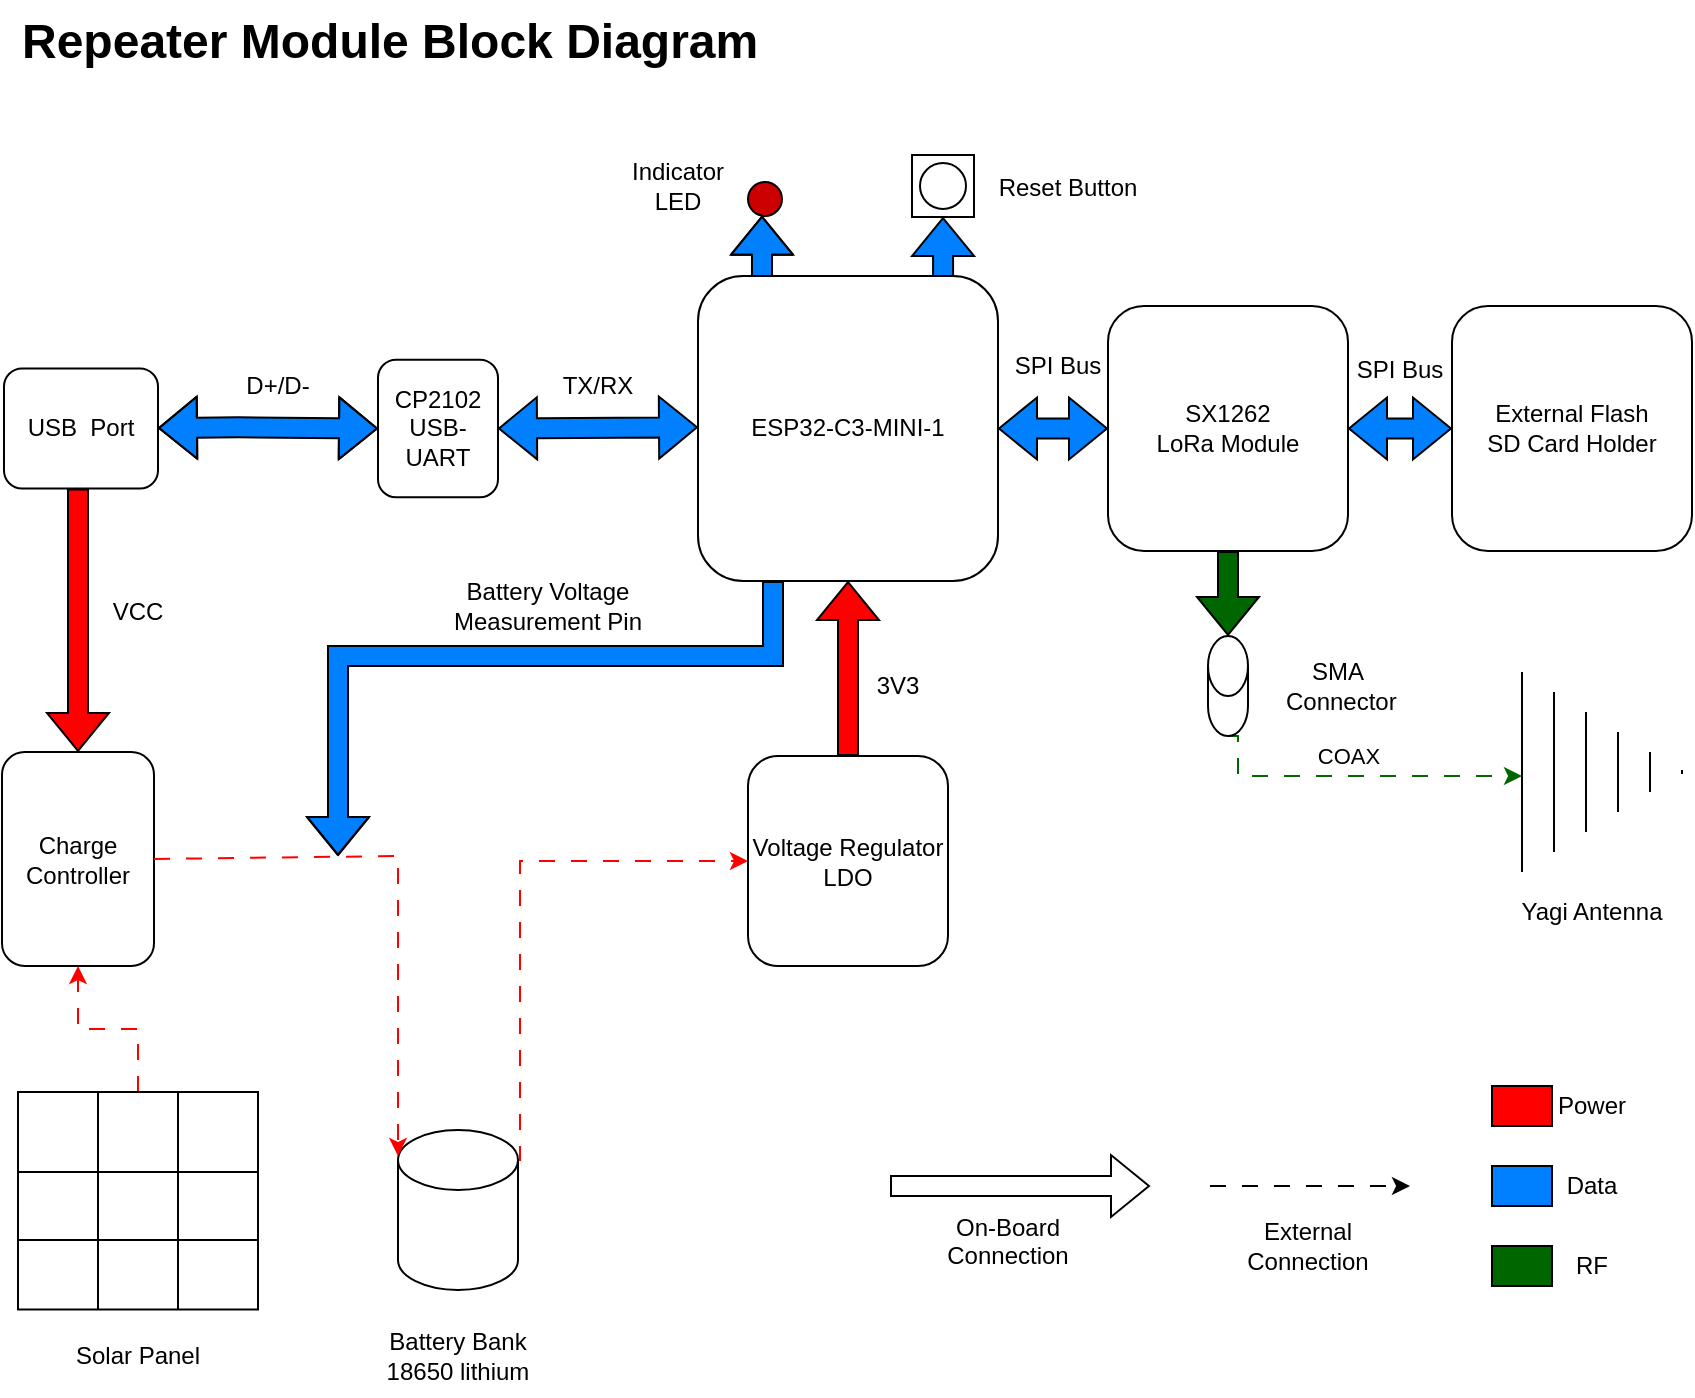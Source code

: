 <mxfile version="24.7.12">
  <diagram name="Page-1" id="bAWNuwk2mVDMqg9bGHkL">
    <mxGraphModel dx="1060" dy="667" grid="0" gridSize="10" guides="1" tooltips="1" connect="1" arrows="1" fold="1" page="1" pageScale="1" pageWidth="850" pageHeight="1100" math="0" shadow="0">
      <root>
        <mxCell id="0" />
        <mxCell id="1" parent="0" />
        <mxCell id="Ar0c8oPVUMQDSsYsdo-V-5" value="USB &amp;nbsp;Port" style="rounded=1;whiteSpace=wrap;html=1;" vertex="1" parent="1">
          <mxGeometry x="3" y="256.25" width="77" height="60" as="geometry" />
        </mxCell>
        <mxCell id="Ar0c8oPVUMQDSsYsdo-V-7" value="CP2102&lt;div&gt;USB-UART&lt;/div&gt;" style="rounded=1;whiteSpace=wrap;html=1;" vertex="1" parent="1">
          <mxGeometry x="190" y="251.88" width="60" height="68.75" as="geometry" />
        </mxCell>
        <mxCell id="Ar0c8oPVUMQDSsYsdo-V-61" style="edgeStyle=orthogonalEdgeStyle;rounded=0;orthogonalLoop=1;jettySize=auto;html=1;exitX=0.25;exitY=1;exitDx=0;exitDy=0;shape=flexArrow;strokeColor=#000000;fillColor=#007FFF;" edge="1" parent="1" source="Ar0c8oPVUMQDSsYsdo-V-8">
          <mxGeometry relative="1" as="geometry">
            <mxPoint x="170" y="500" as="targetPoint" />
            <mxPoint x="387.5" y="380" as="sourcePoint" />
            <Array as="points">
              <mxPoint x="388" y="400" />
              <mxPoint x="170" y="400" />
            </Array>
          </mxGeometry>
        </mxCell>
        <mxCell id="Ar0c8oPVUMQDSsYsdo-V-99" style="edgeStyle=orthogonalEdgeStyle;rounded=0;orthogonalLoop=1;jettySize=auto;html=1;exitX=0.25;exitY=0;exitDx=0;exitDy=0;shape=flexArrow;fillColor=#007FFF;" edge="1" parent="1" source="Ar0c8oPVUMQDSsYsdo-V-8" target="Ar0c8oPVUMQDSsYsdo-V-97">
          <mxGeometry relative="1" as="geometry">
            <Array as="points">
              <mxPoint x="382" y="210" />
            </Array>
          </mxGeometry>
        </mxCell>
        <mxCell id="Ar0c8oPVUMQDSsYsdo-V-102" style="edgeStyle=orthogonalEdgeStyle;rounded=0;orthogonalLoop=1;jettySize=auto;html=1;exitX=0.817;exitY=0.007;exitDx=0;exitDy=0;entryX=0.5;entryY=1;entryDx=0;entryDy=0;shape=flexArrow;exitPerimeter=0;fillColor=#007FFF;" edge="1" parent="1" source="Ar0c8oPVUMQDSsYsdo-V-8" target="Ar0c8oPVUMQDSsYsdo-V-100">
          <mxGeometry relative="1" as="geometry" />
        </mxCell>
        <mxCell id="Ar0c8oPVUMQDSsYsdo-V-8" value="ESP32-C3-MINI-1" style="rounded=1;whiteSpace=wrap;html=1;" vertex="1" parent="1">
          <mxGeometry x="350" y="210" width="150" height="152.5" as="geometry" />
        </mxCell>
        <mxCell id="Ar0c8oPVUMQDSsYsdo-V-9" value="External Flash&lt;div&gt;SD Card Holder&lt;/div&gt;" style="rounded=1;whiteSpace=wrap;html=1;" vertex="1" parent="1">
          <mxGeometry x="727" y="225" width="120" height="122.5" as="geometry" />
        </mxCell>
        <mxCell id="Ar0c8oPVUMQDSsYsdo-V-10" value="SX1262&lt;div&gt;LoRa Module&lt;/div&gt;" style="rounded=1;whiteSpace=wrap;html=1;" vertex="1" parent="1">
          <mxGeometry x="555" y="225" width="120" height="122.5" as="geometry" />
        </mxCell>
        <mxCell id="Ar0c8oPVUMQDSsYsdo-V-105" style="edgeStyle=orthogonalEdgeStyle;rounded=0;orthogonalLoop=1;jettySize=auto;html=1;exitX=1;exitY=0;exitDx=0;exitDy=15;exitPerimeter=0;entryX=0;entryY=0.5;entryDx=0;entryDy=0;dashed=1;dashPattern=8 8;strokeColor=#FF0000;" edge="1" parent="1" source="Ar0c8oPVUMQDSsYsdo-V-11" target="Ar0c8oPVUMQDSsYsdo-V-21">
          <mxGeometry relative="1" as="geometry">
            <mxPoint x="259.957" y="530.435" as="targetPoint" />
            <Array as="points">
              <mxPoint x="261" y="652" />
              <mxPoint x="261" y="502" />
            </Array>
          </mxGeometry>
        </mxCell>
        <mxCell id="Ar0c8oPVUMQDSsYsdo-V-11" value="" style="shape=cylinder3;whiteSpace=wrap;html=1;boundedLbl=1;backgroundOutline=1;size=15;" vertex="1" parent="1">
          <mxGeometry x="200" y="637" width="60" height="80" as="geometry" />
        </mxCell>
        <mxCell id="Ar0c8oPVUMQDSsYsdo-V-13" value="Charge Controller" style="rounded=1;whiteSpace=wrap;html=1;" vertex="1" parent="1">
          <mxGeometry x="2" y="448" width="76" height="107" as="geometry" />
        </mxCell>
        <mxCell id="Ar0c8oPVUMQDSsYsdo-V-14" value="" style="shape=flexArrow;endArrow=classic;startArrow=classic;html=1;rounded=0;entryX=0;entryY=0.5;entryDx=0;entryDy=0;fillColor=#007FFF;" edge="1" parent="1" target="Ar0c8oPVUMQDSsYsdo-V-7">
          <mxGeometry width="100" height="100" relative="1" as="geometry">
            <mxPoint x="80" y="286" as="sourcePoint" />
            <mxPoint x="180" y="285.66" as="targetPoint" />
            <Array as="points">
              <mxPoint x="120" y="285.66" />
            </Array>
          </mxGeometry>
        </mxCell>
        <mxCell id="Ar0c8oPVUMQDSsYsdo-V-16" value="" style="shape=flexArrow;endArrow=classic;startArrow=classic;html=1;rounded=0;exitX=1;exitY=0.5;exitDx=0;exitDy=0;fillColor=#007FFF;" edge="1" parent="1" source="Ar0c8oPVUMQDSsYsdo-V-7">
          <mxGeometry width="100" height="100" relative="1" as="geometry">
            <mxPoint x="260" y="286" as="sourcePoint" />
            <mxPoint x="350" y="285.66" as="targetPoint" />
          </mxGeometry>
        </mxCell>
        <mxCell id="Ar0c8oPVUMQDSsYsdo-V-17" value="D+/D-" style="text;html=1;align=center;verticalAlign=middle;whiteSpace=wrap;rounded=0;" vertex="1" parent="1">
          <mxGeometry x="110" y="250" width="60" height="30" as="geometry" />
        </mxCell>
        <mxCell id="Ar0c8oPVUMQDSsYsdo-V-18" value="TX/RX" style="text;html=1;align=center;verticalAlign=middle;whiteSpace=wrap;rounded=0;" vertex="1" parent="1">
          <mxGeometry x="270" y="250" width="60" height="30" as="geometry" />
        </mxCell>
        <mxCell id="Ar0c8oPVUMQDSsYsdo-V-19" value="" style="shape=flexArrow;endArrow=classic;html=1;rounded=0;entryX=0.5;entryY=0;entryDx=0;entryDy=0;fillColor=#FF0000;" edge="1" parent="1" target="Ar0c8oPVUMQDSsYsdo-V-13">
          <mxGeometry width="50" height="50" relative="1" as="geometry">
            <mxPoint x="40" y="316.25" as="sourcePoint" />
            <mxPoint x="20" y="426.25" as="targetPoint" />
          </mxGeometry>
        </mxCell>
        <mxCell id="Ar0c8oPVUMQDSsYsdo-V-20" value="VCC" style="text;html=1;align=center;verticalAlign=middle;whiteSpace=wrap;rounded=0;" vertex="1" parent="1">
          <mxGeometry x="40" y="362.5" width="60" height="30" as="geometry" />
        </mxCell>
        <mxCell id="Ar0c8oPVUMQDSsYsdo-V-29" style="edgeStyle=orthogonalEdgeStyle;rounded=0;orthogonalLoop=1;jettySize=auto;html=1;exitX=0.5;exitY=0;exitDx=0;exitDy=0;entryX=0.5;entryY=1;entryDx=0;entryDy=0;shape=flexArrow;fillColor=#FF0000;" edge="1" parent="1" source="Ar0c8oPVUMQDSsYsdo-V-21" target="Ar0c8oPVUMQDSsYsdo-V-8">
          <mxGeometry relative="1" as="geometry" />
        </mxCell>
        <mxCell id="Ar0c8oPVUMQDSsYsdo-V-21" value="Voltage Regulator&lt;div&gt;LDO&lt;/div&gt;" style="rounded=1;whiteSpace=wrap;html=1;" vertex="1" parent="1">
          <mxGeometry x="375" y="450" width="100" height="105" as="geometry" />
        </mxCell>
        <mxCell id="Ar0c8oPVUMQDSsYsdo-V-30" value="3V3" style="text;html=1;align=center;verticalAlign=middle;whiteSpace=wrap;rounded=0;" vertex="1" parent="1">
          <mxGeometry x="420" y="400" width="60" height="30" as="geometry" />
        </mxCell>
        <mxCell id="Ar0c8oPVUMQDSsYsdo-V-34" value="SPI Bus" style="text;html=1;align=center;verticalAlign=middle;whiteSpace=wrap;rounded=0;" vertex="1" parent="1">
          <mxGeometry x="500" y="240" width="60" height="30" as="geometry" />
        </mxCell>
        <mxCell id="Ar0c8oPVUMQDSsYsdo-V-35" value="SPI Bus" style="text;html=1;align=center;verticalAlign=middle;whiteSpace=wrap;rounded=0;" vertex="1" parent="1">
          <mxGeometry x="671" y="242" width="60" height="30" as="geometry" />
        </mxCell>
        <mxCell id="Ar0c8oPVUMQDSsYsdo-V-36" value="&lt;h1 style=&quot;margin-top: 0px;&quot;&gt;Repeater Module Block Diagram&lt;/h1&gt;" style="text;html=1;whiteSpace=wrap;overflow=hidden;rounded=0;" vertex="1" parent="1">
          <mxGeometry x="10" y="72" width="480" height="50" as="geometry" />
        </mxCell>
        <mxCell id="Ar0c8oPVUMQDSsYsdo-V-38" value="Battery Bank&lt;div&gt;18650 lithium&lt;/div&gt;" style="text;html=1;align=center;verticalAlign=middle;whiteSpace=wrap;rounded=0;" vertex="1" parent="1">
          <mxGeometry x="170" y="730" width="120" height="40" as="geometry" />
        </mxCell>
        <mxCell id="Ar0c8oPVUMQDSsYsdo-V-57" style="edgeStyle=orthogonalEdgeStyle;rounded=0;orthogonalLoop=1;jettySize=auto;html=1;exitX=0.5;exitY=0;exitDx=0;exitDy=0;entryX=0.5;entryY=1;entryDx=0;entryDy=0;dashed=1;dashPattern=8 8;strokeColor=#FF0000;" edge="1" parent="1" source="Ar0c8oPVUMQDSsYsdo-V-40" target="Ar0c8oPVUMQDSsYsdo-V-13">
          <mxGeometry relative="1" as="geometry" />
        </mxCell>
        <mxCell id="Ar0c8oPVUMQDSsYsdo-V-40" value="" style="shape=table;startSize=0;container=1;collapsible=0;childLayout=tableLayout;fontSize=16;" vertex="1" parent="1">
          <mxGeometry x="10" y="618" width="120" height="108.8" as="geometry" />
        </mxCell>
        <mxCell id="Ar0c8oPVUMQDSsYsdo-V-41" value="" style="shape=tableRow;horizontal=0;startSize=0;swimlaneHead=0;swimlaneBody=0;strokeColor=inherit;top=0;left=0;bottom=0;right=0;collapsible=0;dropTarget=0;fillColor=none;points=[[0,0.5],[1,0.5]];portConstraint=eastwest;fontSize=16;" vertex="1" parent="Ar0c8oPVUMQDSsYsdo-V-40">
          <mxGeometry width="120" height="40" as="geometry" />
        </mxCell>
        <mxCell id="Ar0c8oPVUMQDSsYsdo-V-42" value="" style="shape=partialRectangle;html=1;whiteSpace=wrap;connectable=0;strokeColor=inherit;overflow=hidden;fillColor=none;top=0;left=0;bottom=0;right=0;pointerEvents=1;fontSize=16;" vertex="1" parent="Ar0c8oPVUMQDSsYsdo-V-41">
          <mxGeometry width="40" height="40" as="geometry">
            <mxRectangle width="40" height="40" as="alternateBounds" />
          </mxGeometry>
        </mxCell>
        <mxCell id="Ar0c8oPVUMQDSsYsdo-V-43" value="" style="shape=partialRectangle;html=1;whiteSpace=wrap;connectable=0;strokeColor=inherit;overflow=hidden;fillColor=none;top=0;left=0;bottom=0;right=0;pointerEvents=1;fontSize=16;" vertex="1" parent="Ar0c8oPVUMQDSsYsdo-V-41">
          <mxGeometry x="40" width="40" height="40" as="geometry">
            <mxRectangle width="40" height="40" as="alternateBounds" />
          </mxGeometry>
        </mxCell>
        <mxCell id="Ar0c8oPVUMQDSsYsdo-V-44" value="" style="shape=partialRectangle;html=1;whiteSpace=wrap;connectable=0;strokeColor=inherit;overflow=hidden;fillColor=none;top=0;left=0;bottom=0;right=0;pointerEvents=1;fontSize=16;" vertex="1" parent="Ar0c8oPVUMQDSsYsdo-V-41">
          <mxGeometry x="80" width="40" height="40" as="geometry">
            <mxRectangle width="40" height="40" as="alternateBounds" />
          </mxGeometry>
        </mxCell>
        <mxCell id="Ar0c8oPVUMQDSsYsdo-V-45" value="" style="shape=tableRow;horizontal=0;startSize=0;swimlaneHead=0;swimlaneBody=0;strokeColor=inherit;top=0;left=0;bottom=0;right=0;collapsible=0;dropTarget=0;fillColor=none;points=[[0,0.5],[1,0.5]];portConstraint=eastwest;fontSize=16;" vertex="1" parent="Ar0c8oPVUMQDSsYsdo-V-40">
          <mxGeometry y="40" width="120" height="34" as="geometry" />
        </mxCell>
        <mxCell id="Ar0c8oPVUMQDSsYsdo-V-46" value="" style="shape=partialRectangle;html=1;whiteSpace=wrap;connectable=0;strokeColor=inherit;overflow=hidden;fillColor=none;top=0;left=0;bottom=0;right=0;pointerEvents=1;fontSize=16;" vertex="1" parent="Ar0c8oPVUMQDSsYsdo-V-45">
          <mxGeometry width="40" height="34" as="geometry">
            <mxRectangle width="40" height="34" as="alternateBounds" />
          </mxGeometry>
        </mxCell>
        <mxCell id="Ar0c8oPVUMQDSsYsdo-V-47" value="" style="shape=partialRectangle;html=1;whiteSpace=wrap;connectable=0;strokeColor=inherit;overflow=hidden;fillColor=none;top=0;left=0;bottom=0;right=0;pointerEvents=1;fontSize=16;" vertex="1" parent="Ar0c8oPVUMQDSsYsdo-V-45">
          <mxGeometry x="40" width="40" height="34" as="geometry">
            <mxRectangle width="40" height="34" as="alternateBounds" />
          </mxGeometry>
        </mxCell>
        <mxCell id="Ar0c8oPVUMQDSsYsdo-V-48" value="" style="shape=partialRectangle;html=1;whiteSpace=wrap;connectable=0;strokeColor=inherit;overflow=hidden;fillColor=none;top=0;left=0;bottom=0;right=0;pointerEvents=1;fontSize=16;" vertex="1" parent="Ar0c8oPVUMQDSsYsdo-V-45">
          <mxGeometry x="80" width="40" height="34" as="geometry">
            <mxRectangle width="40" height="34" as="alternateBounds" />
          </mxGeometry>
        </mxCell>
        <mxCell id="Ar0c8oPVUMQDSsYsdo-V-49" value="" style="shape=tableRow;horizontal=0;startSize=0;swimlaneHead=0;swimlaneBody=0;strokeColor=inherit;top=0;left=0;bottom=0;right=0;collapsible=0;dropTarget=0;fillColor=none;points=[[0,0.5],[1,0.5]];portConstraint=eastwest;fontSize=16;" vertex="1" parent="Ar0c8oPVUMQDSsYsdo-V-40">
          <mxGeometry y="74" width="120" height="35" as="geometry" />
        </mxCell>
        <mxCell id="Ar0c8oPVUMQDSsYsdo-V-50" value="" style="shape=partialRectangle;html=1;whiteSpace=wrap;connectable=0;strokeColor=inherit;overflow=hidden;fillColor=none;top=0;left=0;bottom=0;right=0;pointerEvents=1;fontSize=16;" vertex="1" parent="Ar0c8oPVUMQDSsYsdo-V-49">
          <mxGeometry width="40" height="35" as="geometry">
            <mxRectangle width="40" height="35" as="alternateBounds" />
          </mxGeometry>
        </mxCell>
        <mxCell id="Ar0c8oPVUMQDSsYsdo-V-51" value="" style="shape=partialRectangle;html=1;whiteSpace=wrap;connectable=0;strokeColor=inherit;overflow=hidden;fillColor=none;top=0;left=0;bottom=0;right=0;pointerEvents=1;fontSize=16;" vertex="1" parent="Ar0c8oPVUMQDSsYsdo-V-49">
          <mxGeometry x="40" width="40" height="35" as="geometry">
            <mxRectangle width="40" height="35" as="alternateBounds" />
          </mxGeometry>
        </mxCell>
        <mxCell id="Ar0c8oPVUMQDSsYsdo-V-52" value="" style="shape=partialRectangle;html=1;whiteSpace=wrap;connectable=0;strokeColor=inherit;overflow=hidden;fillColor=none;top=0;left=0;bottom=0;right=0;pointerEvents=1;fontSize=16;" vertex="1" parent="Ar0c8oPVUMQDSsYsdo-V-49">
          <mxGeometry x="80" width="40" height="35" as="geometry">
            <mxRectangle width="40" height="35" as="alternateBounds" />
          </mxGeometry>
        </mxCell>
        <mxCell id="Ar0c8oPVUMQDSsYsdo-V-53" value="" style="endArrow=classic;html=1;rounded=0;dashed=1;dashPattern=8 8;strokeColor=#FF0000;exitX=1;exitY=0.5;exitDx=0;exitDy=0;" edge="1" parent="1" source="Ar0c8oPVUMQDSsYsdo-V-13">
          <mxGeometry width="50" height="50" relative="1" as="geometry">
            <mxPoint x="90" y="500" as="sourcePoint" />
            <mxPoint x="200" y="650" as="targetPoint" />
            <Array as="points">
              <mxPoint x="200" y="500" />
            </Array>
          </mxGeometry>
        </mxCell>
        <mxCell id="Ar0c8oPVUMQDSsYsdo-V-55" value="Solar Panel" style="text;html=1;align=center;verticalAlign=middle;whiteSpace=wrap;rounded=0;" vertex="1" parent="1">
          <mxGeometry x="10" y="730" width="120" height="40" as="geometry" />
        </mxCell>
        <mxCell id="Ar0c8oPVUMQDSsYsdo-V-60" value="Indicator LED" style="text;html=1;align=center;verticalAlign=middle;whiteSpace=wrap;rounded=0;fillColor=default;" vertex="1" parent="1">
          <mxGeometry x="310" y="150" width="60" height="30" as="geometry" />
        </mxCell>
        <mxCell id="Ar0c8oPVUMQDSsYsdo-V-69" style="edgeStyle=orthogonalEdgeStyle;rounded=0;orthogonalLoop=1;jettySize=auto;html=1;exitX=0.5;exitY=1;exitDx=0;exitDy=0;exitPerimeter=0;dashed=1;dashPattern=8 8;strokeColor=#006600;" edge="1" parent="1" source="Ar0c8oPVUMQDSsYsdo-V-62">
          <mxGeometry relative="1" as="geometry">
            <mxPoint x="762" y="460" as="targetPoint" />
            <Array as="points">
              <mxPoint x="620" y="460" />
            </Array>
          </mxGeometry>
        </mxCell>
        <mxCell id="Ar0c8oPVUMQDSsYsdo-V-70" value="COAX" style="edgeLabel;html=1;align=center;verticalAlign=middle;resizable=0;points=[];" vertex="1" connectable="0" parent="Ar0c8oPVUMQDSsYsdo-V-69">
          <mxGeometry x="0.171" relative="1" as="geometry">
            <mxPoint x="-18" y="-10" as="offset" />
          </mxGeometry>
        </mxCell>
        <mxCell id="Ar0c8oPVUMQDSsYsdo-V-62" value="" style="shape=cylinder3;whiteSpace=wrap;html=1;boundedLbl=1;backgroundOutline=1;size=15;" vertex="1" parent="1">
          <mxGeometry x="605" y="390" width="20" height="50" as="geometry" />
        </mxCell>
        <mxCell id="Ar0c8oPVUMQDSsYsdo-V-64" value="SMA &amp;nbsp;Connector" style="text;html=1;align=center;verticalAlign=middle;whiteSpace=wrap;rounded=0;" vertex="1" parent="1">
          <mxGeometry x="640" y="400" width="60" height="30" as="geometry" />
        </mxCell>
        <mxCell id="Ar0c8oPVUMQDSsYsdo-V-65" value="Battery Voltage Measurement Pin" style="text;html=1;align=center;verticalAlign=middle;whiteSpace=wrap;rounded=0;" vertex="1" parent="1">
          <mxGeometry x="220" y="360" width="110" height="30" as="geometry" />
        </mxCell>
        <mxCell id="Ar0c8oPVUMQDSsYsdo-V-67" style="edgeStyle=orthogonalEdgeStyle;rounded=0;orthogonalLoop=1;jettySize=auto;html=1;exitX=0.5;exitY=1;exitDx=0;exitDy=0;entryX=0.5;entryY=0;entryDx=0;entryDy=0;entryPerimeter=0;shape=flexArrow;fillColor=#006600;" edge="1" parent="1" source="Ar0c8oPVUMQDSsYsdo-V-10" target="Ar0c8oPVUMQDSsYsdo-V-62">
          <mxGeometry relative="1" as="geometry" />
        </mxCell>
        <mxCell id="Ar0c8oPVUMQDSsYsdo-V-68" value="" style="shape=mxgraph.arrows2.wedgeArrowDashed2;html=1;bendable=0;startWidth=50;stepSize=15;rounded=0;" edge="1" parent="1">
          <mxGeometry width="100" height="100" relative="1" as="geometry">
            <mxPoint x="762" y="458" as="sourcePoint" />
            <mxPoint x="842" y="458" as="targetPoint" />
          </mxGeometry>
        </mxCell>
        <mxCell id="Ar0c8oPVUMQDSsYsdo-V-71" value="Yagi Antenna" style="text;html=1;align=center;verticalAlign=middle;whiteSpace=wrap;rounded=0;" vertex="1" parent="1">
          <mxGeometry x="747" y="513" width="100" height="30" as="geometry" />
        </mxCell>
        <mxCell id="Ar0c8oPVUMQDSsYsdo-V-72" value="" style="shape=flexArrow;endArrow=classic;html=1;rounded=0;" edge="1" parent="1">
          <mxGeometry width="50" height="50" relative="1" as="geometry">
            <mxPoint x="446" y="665" as="sourcePoint" />
            <mxPoint x="576" y="665" as="targetPoint" />
          </mxGeometry>
        </mxCell>
        <mxCell id="Ar0c8oPVUMQDSsYsdo-V-74" value="On-Board Connection&lt;div&gt;&lt;br&gt;&lt;/div&gt;" style="text;html=1;align=center;verticalAlign=middle;whiteSpace=wrap;rounded=0;" vertex="1" parent="1">
          <mxGeometry x="475" y="685" width="60" height="30" as="geometry" />
        </mxCell>
        <mxCell id="Ar0c8oPVUMQDSsYsdo-V-75" value="" style="endArrow=classic;html=1;rounded=0;dashed=1;dashPattern=8 8;" edge="1" parent="1">
          <mxGeometry width="50" height="50" relative="1" as="geometry">
            <mxPoint x="606" y="665" as="sourcePoint" />
            <mxPoint x="706" y="665" as="targetPoint" />
          </mxGeometry>
        </mxCell>
        <mxCell id="Ar0c8oPVUMQDSsYsdo-V-76" value="External Connection" style="text;html=1;align=center;verticalAlign=middle;whiteSpace=wrap;rounded=0;" vertex="1" parent="1">
          <mxGeometry x="625" y="680" width="60" height="30" as="geometry" />
        </mxCell>
        <mxCell id="Ar0c8oPVUMQDSsYsdo-V-79" value="" style="shape=flexArrow;endArrow=classic;startArrow=classic;html=1;rounded=0;entryX=0;entryY=0.5;entryDx=0;entryDy=0;exitX=1;exitY=0.5;exitDx=0;exitDy=0;strokeColor=default;fillColor=#007FFF;" edge="1" parent="1" source="Ar0c8oPVUMQDSsYsdo-V-8" target="Ar0c8oPVUMQDSsYsdo-V-10">
          <mxGeometry width="100" height="100" relative="1" as="geometry">
            <mxPoint x="440" y="410" as="sourcePoint" />
            <mxPoint x="540" y="310" as="targetPoint" />
          </mxGeometry>
        </mxCell>
        <mxCell id="Ar0c8oPVUMQDSsYsdo-V-80" value="" style="shape=flexArrow;endArrow=classic;startArrow=classic;html=1;rounded=0;entryX=0;entryY=0.5;entryDx=0;entryDy=0;exitX=1;exitY=0.5;exitDx=0;exitDy=0;strokeColor=default;fillColor=#007FFF;" edge="1" parent="1" source="Ar0c8oPVUMQDSsYsdo-V-10" target="Ar0c8oPVUMQDSsYsdo-V-9">
          <mxGeometry width="100" height="100" relative="1" as="geometry">
            <mxPoint x="340" y="420" as="sourcePoint" />
            <mxPoint x="440" y="320" as="targetPoint" />
          </mxGeometry>
        </mxCell>
        <mxCell id="Ar0c8oPVUMQDSsYsdo-V-81" value="" style="rounded=0;whiteSpace=wrap;html=1;fillColor=#FF0000;" vertex="1" parent="1">
          <mxGeometry x="747" y="615" width="30" height="20" as="geometry" />
        </mxCell>
        <mxCell id="Ar0c8oPVUMQDSsYsdo-V-82" value="" style="rounded=0;whiteSpace=wrap;html=1;fillColor=#007FFF;" vertex="1" parent="1">
          <mxGeometry x="747" y="655" width="30" height="20" as="geometry" />
        </mxCell>
        <mxCell id="Ar0c8oPVUMQDSsYsdo-V-83" value="" style="rounded=0;whiteSpace=wrap;html=1;fillColor=#006600;" vertex="1" parent="1">
          <mxGeometry x="747" y="695" width="30" height="20" as="geometry" />
        </mxCell>
        <mxCell id="Ar0c8oPVUMQDSsYsdo-V-84" value="Power" style="text;html=1;align=center;verticalAlign=middle;whiteSpace=wrap;rounded=0;" vertex="1" parent="1">
          <mxGeometry x="767" y="610" width="60" height="30" as="geometry" />
        </mxCell>
        <mxCell id="Ar0c8oPVUMQDSsYsdo-V-85" value="Data" style="text;html=1;align=center;verticalAlign=middle;whiteSpace=wrap;rounded=0;" vertex="1" parent="1">
          <mxGeometry x="767" y="650" width="60" height="30" as="geometry" />
        </mxCell>
        <mxCell id="Ar0c8oPVUMQDSsYsdo-V-86" value="RF" style="text;html=1;align=center;verticalAlign=middle;whiteSpace=wrap;rounded=0;" vertex="1" parent="1">
          <mxGeometry x="767" y="690" width="60" height="30" as="geometry" />
        </mxCell>
        <mxCell id="Ar0c8oPVUMQDSsYsdo-V-97" value="" style="ellipse;whiteSpace=wrap;html=1;aspect=fixed;fillColor=#CC0000;" vertex="1" parent="1">
          <mxGeometry x="375" y="163" width="17" height="17" as="geometry" />
        </mxCell>
        <mxCell id="Ar0c8oPVUMQDSsYsdo-V-100" value="" style="whiteSpace=wrap;html=1;aspect=fixed;" vertex="1" parent="1">
          <mxGeometry x="457" y="149.5" width="31" height="31" as="geometry" />
        </mxCell>
        <mxCell id="Ar0c8oPVUMQDSsYsdo-V-101" value="" style="ellipse;whiteSpace=wrap;html=1;aspect=fixed;" vertex="1" parent="1">
          <mxGeometry x="461" y="153.5" width="23" height="23" as="geometry" />
        </mxCell>
        <mxCell id="Ar0c8oPVUMQDSsYsdo-V-104" value="Reset Button" style="text;html=1;align=center;verticalAlign=middle;whiteSpace=wrap;rounded=0;" vertex="1" parent="1">
          <mxGeometry x="490" y="150.5" width="90" height="30" as="geometry" />
        </mxCell>
      </root>
    </mxGraphModel>
  </diagram>
</mxfile>
